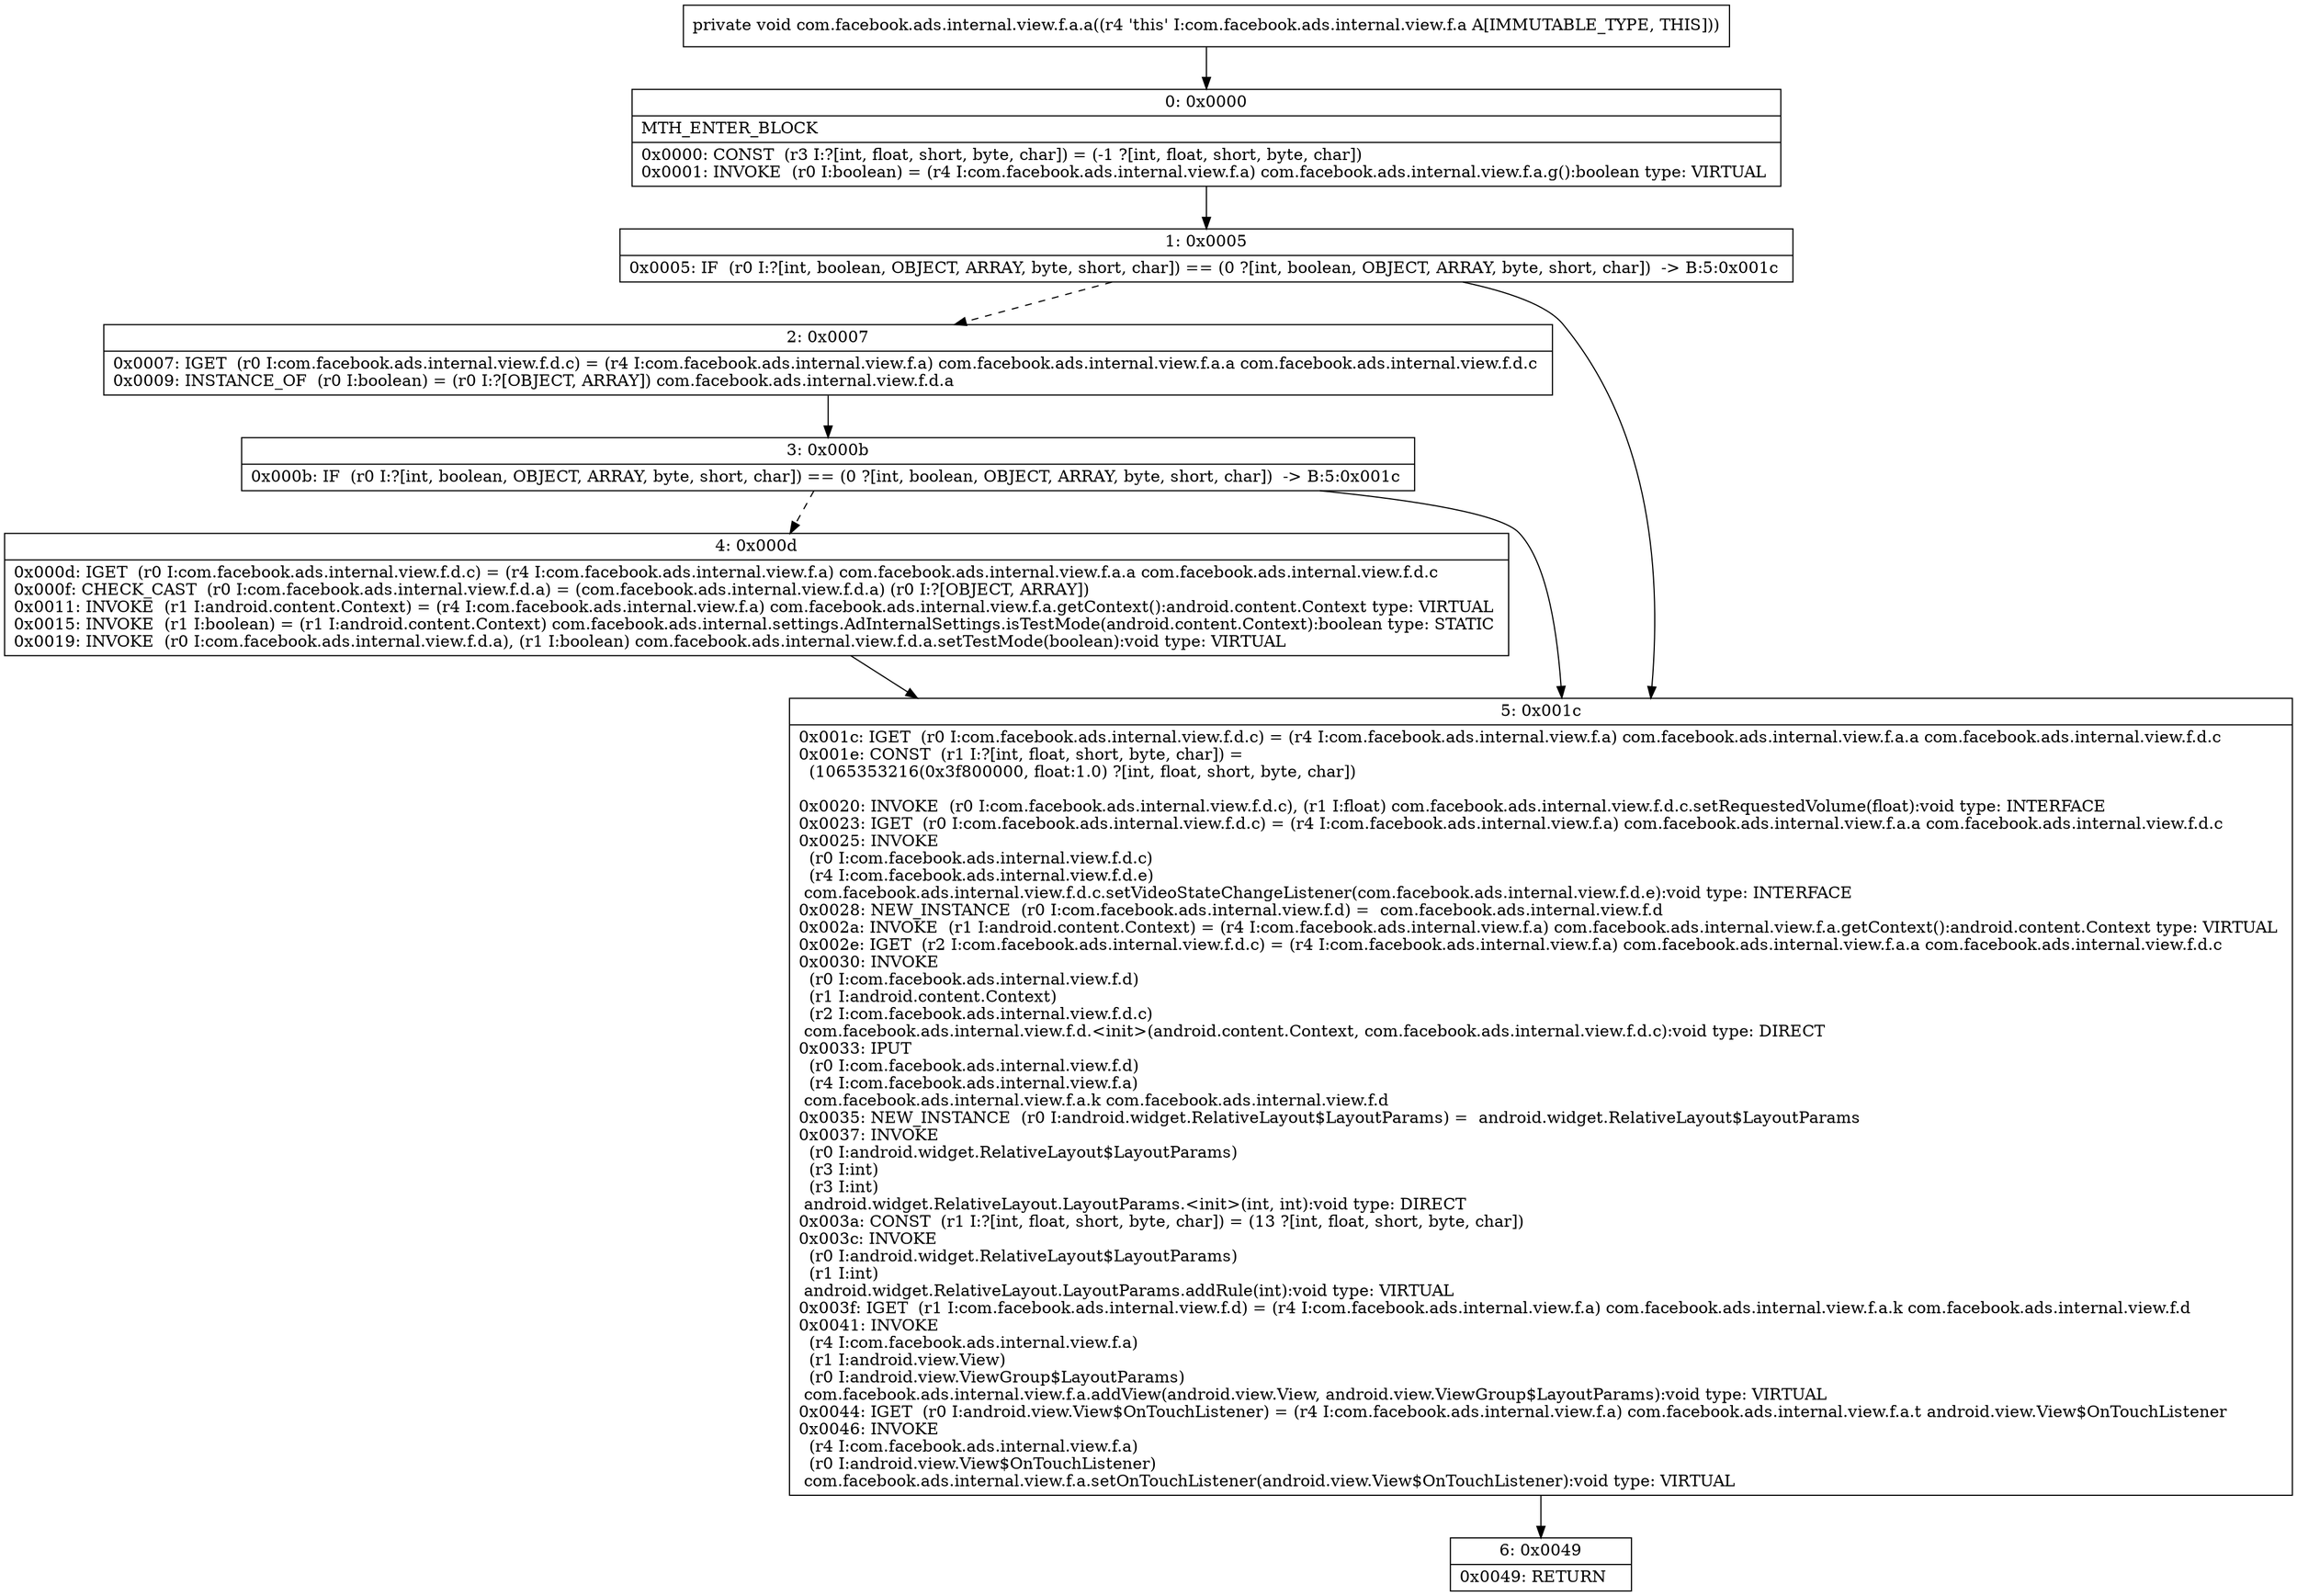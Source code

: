 digraph "CFG forcom.facebook.ads.internal.view.f.a.a()V" {
Node_0 [shape=record,label="{0\:\ 0x0000|MTH_ENTER_BLOCK\l|0x0000: CONST  (r3 I:?[int, float, short, byte, char]) = (\-1 ?[int, float, short, byte, char]) \l0x0001: INVOKE  (r0 I:boolean) = (r4 I:com.facebook.ads.internal.view.f.a) com.facebook.ads.internal.view.f.a.g():boolean type: VIRTUAL \l}"];
Node_1 [shape=record,label="{1\:\ 0x0005|0x0005: IF  (r0 I:?[int, boolean, OBJECT, ARRAY, byte, short, char]) == (0 ?[int, boolean, OBJECT, ARRAY, byte, short, char])  \-\> B:5:0x001c \l}"];
Node_2 [shape=record,label="{2\:\ 0x0007|0x0007: IGET  (r0 I:com.facebook.ads.internal.view.f.d.c) = (r4 I:com.facebook.ads.internal.view.f.a) com.facebook.ads.internal.view.f.a.a com.facebook.ads.internal.view.f.d.c \l0x0009: INSTANCE_OF  (r0 I:boolean) = (r0 I:?[OBJECT, ARRAY]) com.facebook.ads.internal.view.f.d.a \l}"];
Node_3 [shape=record,label="{3\:\ 0x000b|0x000b: IF  (r0 I:?[int, boolean, OBJECT, ARRAY, byte, short, char]) == (0 ?[int, boolean, OBJECT, ARRAY, byte, short, char])  \-\> B:5:0x001c \l}"];
Node_4 [shape=record,label="{4\:\ 0x000d|0x000d: IGET  (r0 I:com.facebook.ads.internal.view.f.d.c) = (r4 I:com.facebook.ads.internal.view.f.a) com.facebook.ads.internal.view.f.a.a com.facebook.ads.internal.view.f.d.c \l0x000f: CHECK_CAST  (r0 I:com.facebook.ads.internal.view.f.d.a) = (com.facebook.ads.internal.view.f.d.a) (r0 I:?[OBJECT, ARRAY]) \l0x0011: INVOKE  (r1 I:android.content.Context) = (r4 I:com.facebook.ads.internal.view.f.a) com.facebook.ads.internal.view.f.a.getContext():android.content.Context type: VIRTUAL \l0x0015: INVOKE  (r1 I:boolean) = (r1 I:android.content.Context) com.facebook.ads.internal.settings.AdInternalSettings.isTestMode(android.content.Context):boolean type: STATIC \l0x0019: INVOKE  (r0 I:com.facebook.ads.internal.view.f.d.a), (r1 I:boolean) com.facebook.ads.internal.view.f.d.a.setTestMode(boolean):void type: VIRTUAL \l}"];
Node_5 [shape=record,label="{5\:\ 0x001c|0x001c: IGET  (r0 I:com.facebook.ads.internal.view.f.d.c) = (r4 I:com.facebook.ads.internal.view.f.a) com.facebook.ads.internal.view.f.a.a com.facebook.ads.internal.view.f.d.c \l0x001e: CONST  (r1 I:?[int, float, short, byte, char]) = \l  (1065353216(0x3f800000, float:1.0) ?[int, float, short, byte, char])\l \l0x0020: INVOKE  (r0 I:com.facebook.ads.internal.view.f.d.c), (r1 I:float) com.facebook.ads.internal.view.f.d.c.setRequestedVolume(float):void type: INTERFACE \l0x0023: IGET  (r0 I:com.facebook.ads.internal.view.f.d.c) = (r4 I:com.facebook.ads.internal.view.f.a) com.facebook.ads.internal.view.f.a.a com.facebook.ads.internal.view.f.d.c \l0x0025: INVOKE  \l  (r0 I:com.facebook.ads.internal.view.f.d.c)\l  (r4 I:com.facebook.ads.internal.view.f.d.e)\l com.facebook.ads.internal.view.f.d.c.setVideoStateChangeListener(com.facebook.ads.internal.view.f.d.e):void type: INTERFACE \l0x0028: NEW_INSTANCE  (r0 I:com.facebook.ads.internal.view.f.d) =  com.facebook.ads.internal.view.f.d \l0x002a: INVOKE  (r1 I:android.content.Context) = (r4 I:com.facebook.ads.internal.view.f.a) com.facebook.ads.internal.view.f.a.getContext():android.content.Context type: VIRTUAL \l0x002e: IGET  (r2 I:com.facebook.ads.internal.view.f.d.c) = (r4 I:com.facebook.ads.internal.view.f.a) com.facebook.ads.internal.view.f.a.a com.facebook.ads.internal.view.f.d.c \l0x0030: INVOKE  \l  (r0 I:com.facebook.ads.internal.view.f.d)\l  (r1 I:android.content.Context)\l  (r2 I:com.facebook.ads.internal.view.f.d.c)\l com.facebook.ads.internal.view.f.d.\<init\>(android.content.Context, com.facebook.ads.internal.view.f.d.c):void type: DIRECT \l0x0033: IPUT  \l  (r0 I:com.facebook.ads.internal.view.f.d)\l  (r4 I:com.facebook.ads.internal.view.f.a)\l com.facebook.ads.internal.view.f.a.k com.facebook.ads.internal.view.f.d \l0x0035: NEW_INSTANCE  (r0 I:android.widget.RelativeLayout$LayoutParams) =  android.widget.RelativeLayout$LayoutParams \l0x0037: INVOKE  \l  (r0 I:android.widget.RelativeLayout$LayoutParams)\l  (r3 I:int)\l  (r3 I:int)\l android.widget.RelativeLayout.LayoutParams.\<init\>(int, int):void type: DIRECT \l0x003a: CONST  (r1 I:?[int, float, short, byte, char]) = (13 ?[int, float, short, byte, char]) \l0x003c: INVOKE  \l  (r0 I:android.widget.RelativeLayout$LayoutParams)\l  (r1 I:int)\l android.widget.RelativeLayout.LayoutParams.addRule(int):void type: VIRTUAL \l0x003f: IGET  (r1 I:com.facebook.ads.internal.view.f.d) = (r4 I:com.facebook.ads.internal.view.f.a) com.facebook.ads.internal.view.f.a.k com.facebook.ads.internal.view.f.d \l0x0041: INVOKE  \l  (r4 I:com.facebook.ads.internal.view.f.a)\l  (r1 I:android.view.View)\l  (r0 I:android.view.ViewGroup$LayoutParams)\l com.facebook.ads.internal.view.f.a.addView(android.view.View, android.view.ViewGroup$LayoutParams):void type: VIRTUAL \l0x0044: IGET  (r0 I:android.view.View$OnTouchListener) = (r4 I:com.facebook.ads.internal.view.f.a) com.facebook.ads.internal.view.f.a.t android.view.View$OnTouchListener \l0x0046: INVOKE  \l  (r4 I:com.facebook.ads.internal.view.f.a)\l  (r0 I:android.view.View$OnTouchListener)\l com.facebook.ads.internal.view.f.a.setOnTouchListener(android.view.View$OnTouchListener):void type: VIRTUAL \l}"];
Node_6 [shape=record,label="{6\:\ 0x0049|0x0049: RETURN   \l}"];
MethodNode[shape=record,label="{private void com.facebook.ads.internal.view.f.a.a((r4 'this' I:com.facebook.ads.internal.view.f.a A[IMMUTABLE_TYPE, THIS])) }"];
MethodNode -> Node_0;
Node_0 -> Node_1;
Node_1 -> Node_2[style=dashed];
Node_1 -> Node_5;
Node_2 -> Node_3;
Node_3 -> Node_4[style=dashed];
Node_3 -> Node_5;
Node_4 -> Node_5;
Node_5 -> Node_6;
}

